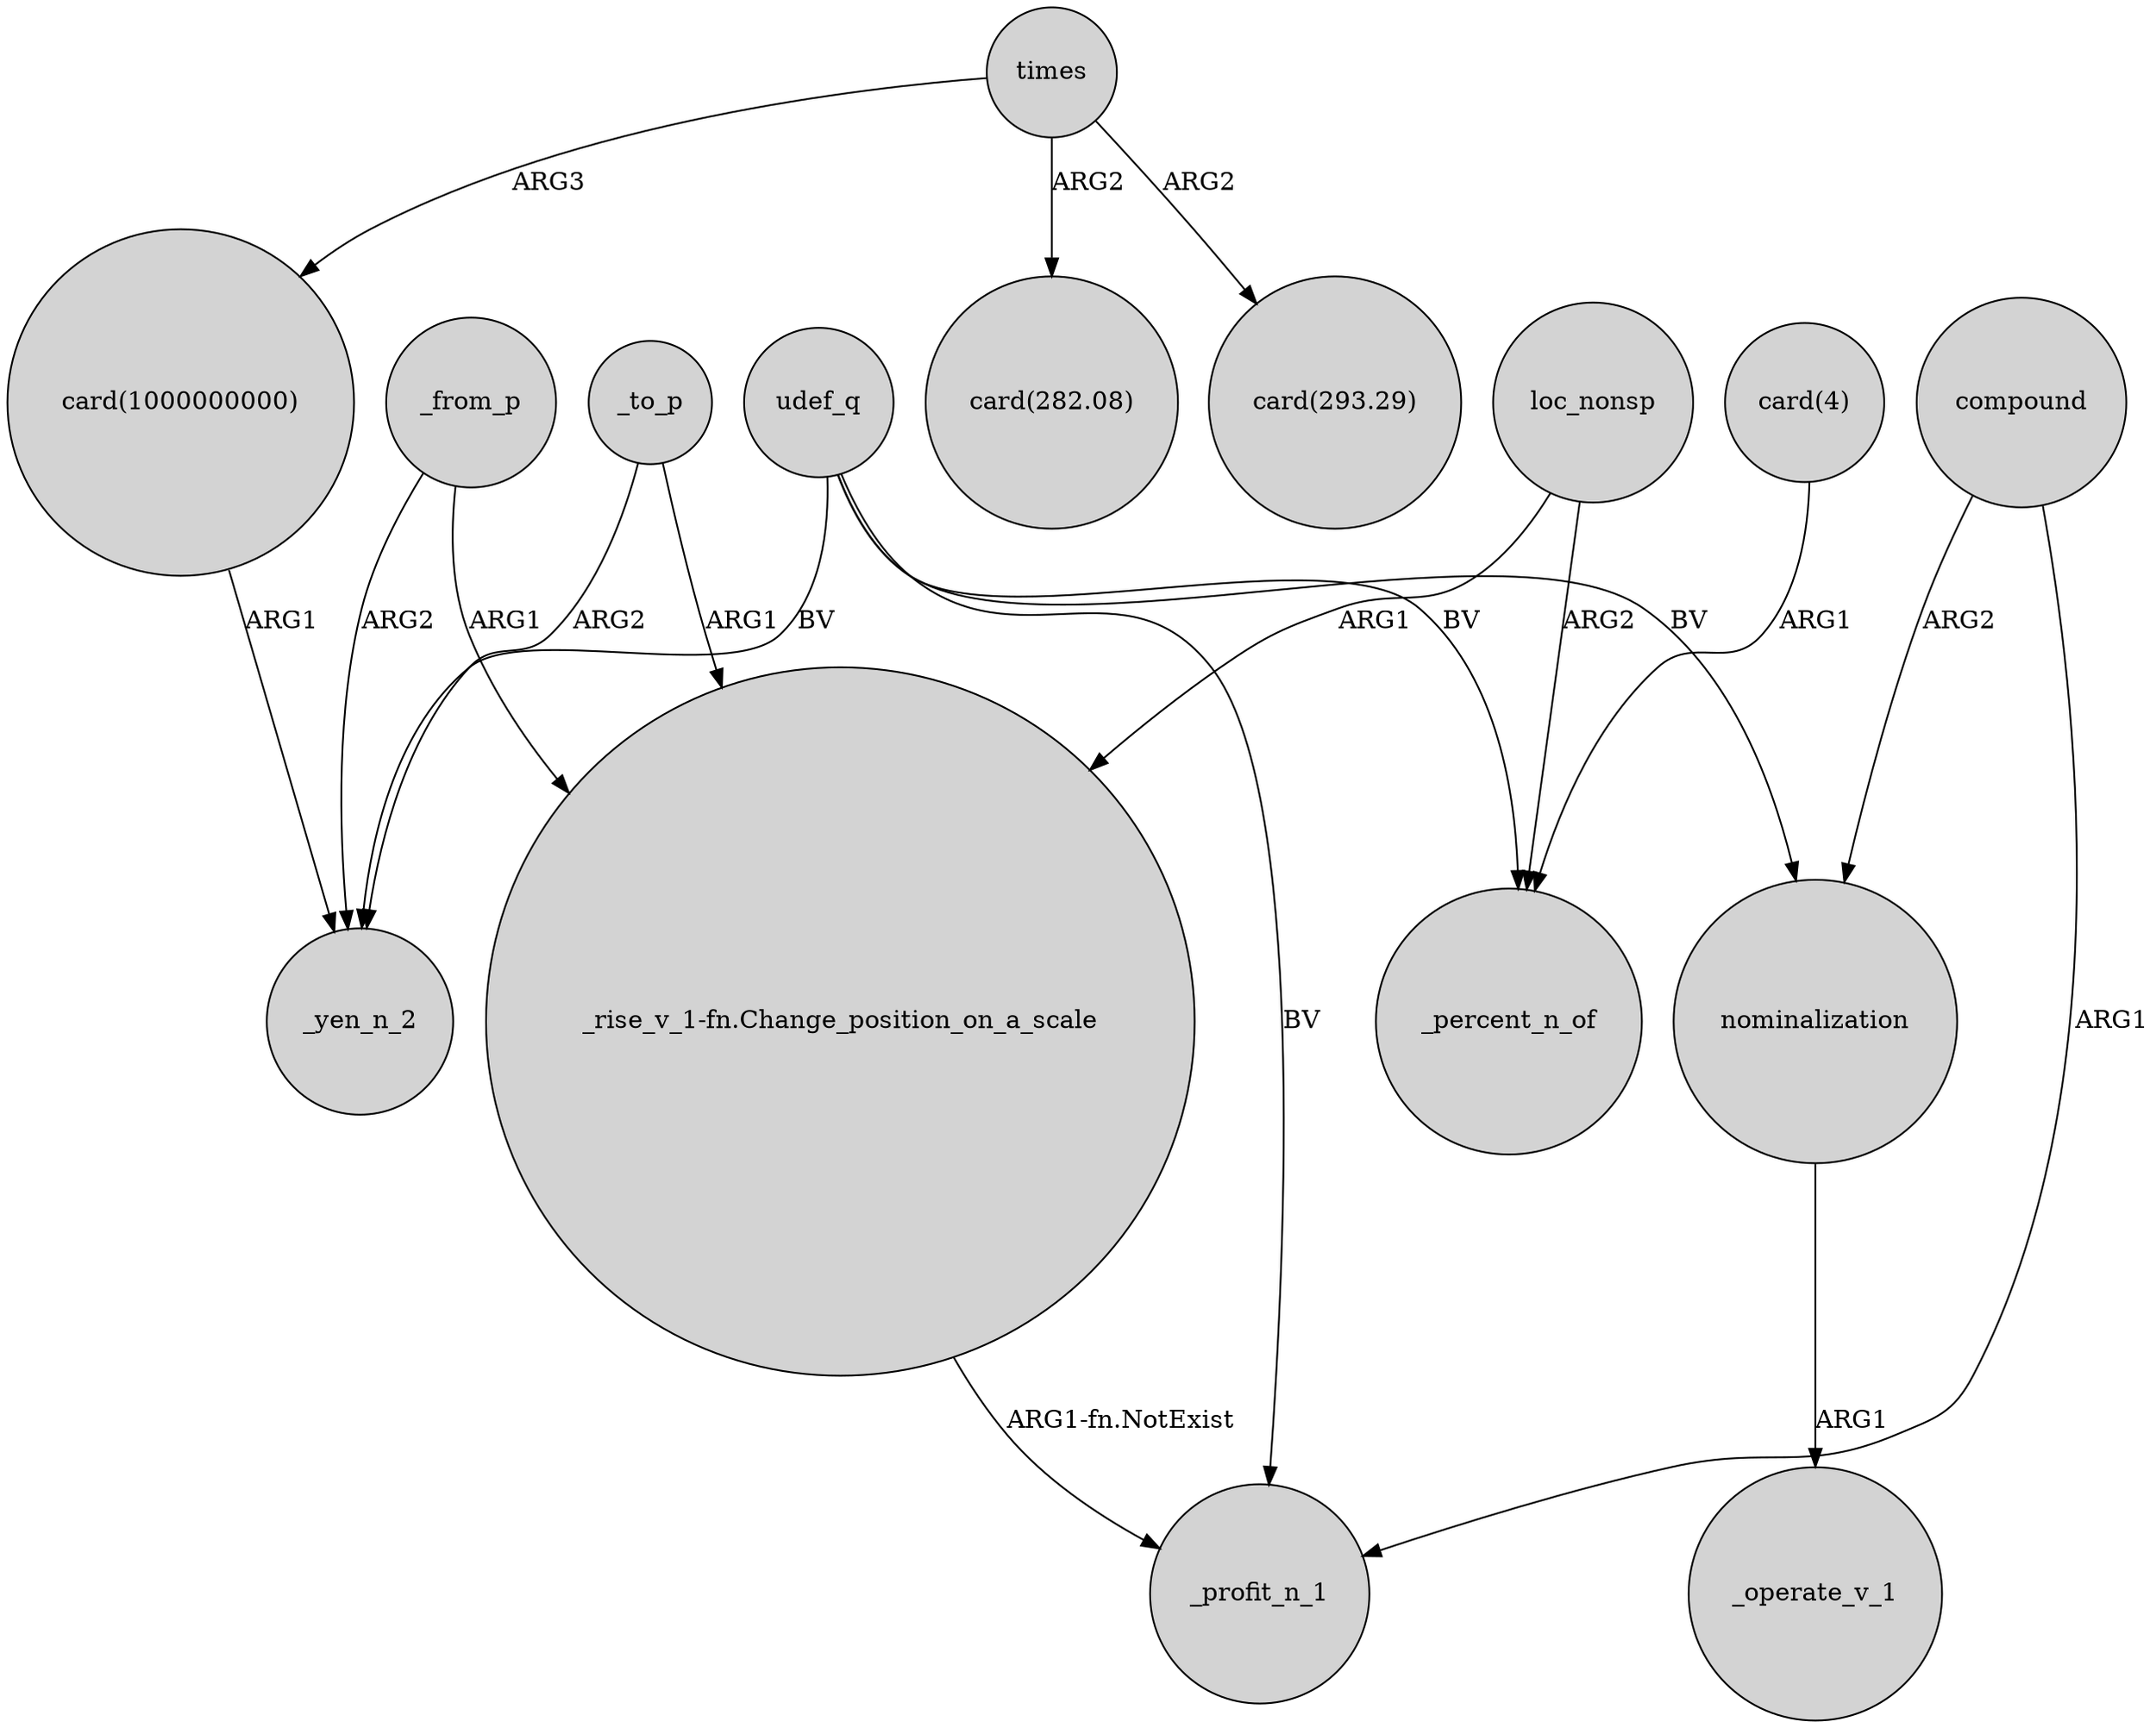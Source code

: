 digraph {
	node [shape=circle style=filled]
	udef_q -> _yen_n_2 [label=BV]
	"card(1000000000)" -> _yen_n_2 [label=ARG1]
	nominalization -> _operate_v_1 [label=ARG1]
	compound -> _profit_n_1 [label=ARG1]
	compound -> nominalization [label=ARG2]
	times -> "card(1000000000)" [label=ARG3]
	loc_nonsp -> _percent_n_of [label=ARG2]
	"card(4)" -> _percent_n_of [label=ARG1]
	loc_nonsp -> "_rise_v_1-fn.Change_position_on_a_scale" [label=ARG1]
	udef_q -> nominalization [label=BV]
	times -> "card(282.08)" [label=ARG2]
	_to_p -> _yen_n_2 [label=ARG2]
	udef_q -> _profit_n_1 [label=BV]
	udef_q -> _percent_n_of [label=BV]
	_from_p -> _yen_n_2 [label=ARG2]
	_to_p -> "_rise_v_1-fn.Change_position_on_a_scale" [label=ARG1]
	times -> "card(293.29)" [label=ARG2]
	_from_p -> "_rise_v_1-fn.Change_position_on_a_scale" [label=ARG1]
	"_rise_v_1-fn.Change_position_on_a_scale" -> _profit_n_1 [label="ARG1-fn.NotExist"]
}
